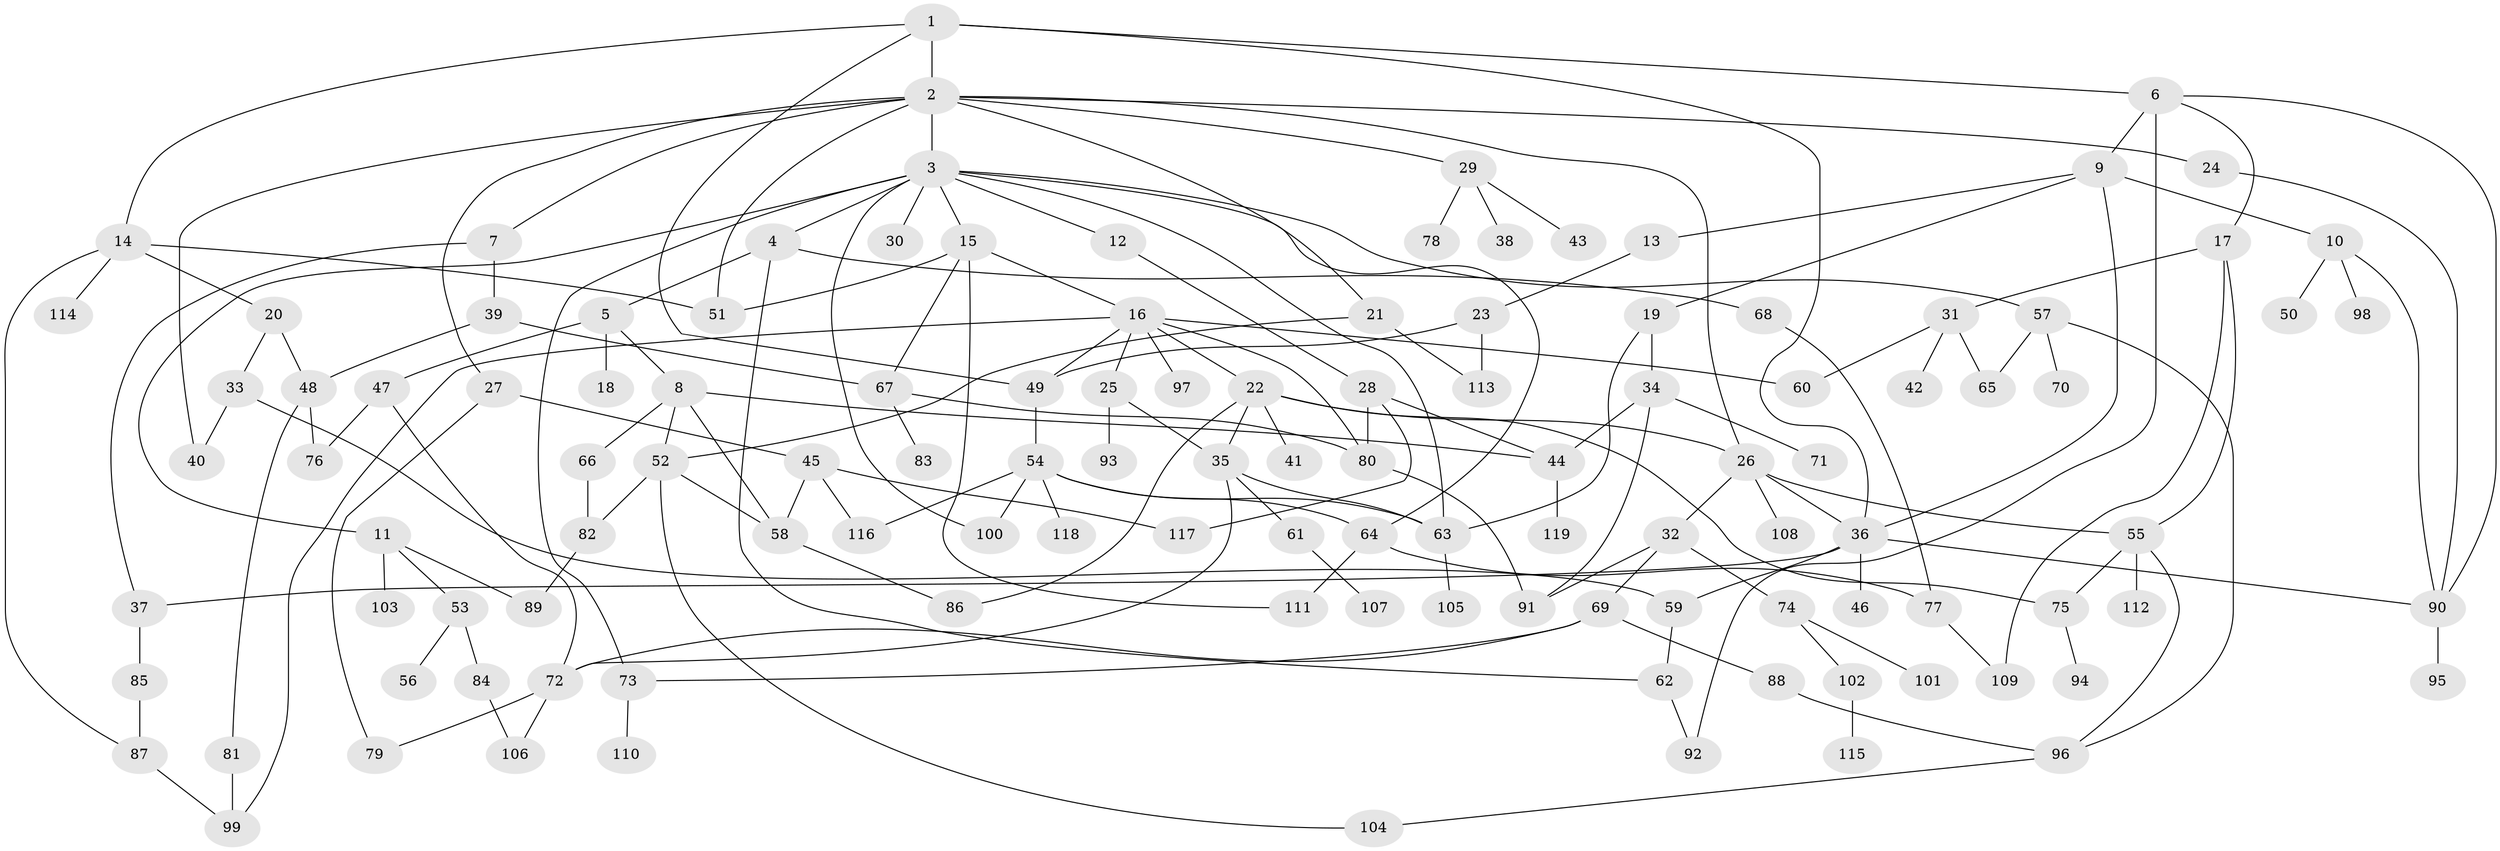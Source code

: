 // coarse degree distribution, {17: 0.02127659574468085, 21: 0.02127659574468085, 4: 0.0851063829787234, 8: 0.02127659574468085, 5: 0.0851063829787234, 3: 0.1702127659574468, 6: 0.0425531914893617, 7: 0.06382978723404255, 11: 0.02127659574468085, 2: 0.2127659574468085, 1: 0.2553191489361702}
// Generated by graph-tools (version 1.1) at 2025/17/03/04/25 18:17:08]
// undirected, 119 vertices, 175 edges
graph export_dot {
graph [start="1"]
  node [color=gray90,style=filled];
  1;
  2;
  3;
  4;
  5;
  6;
  7;
  8;
  9;
  10;
  11;
  12;
  13;
  14;
  15;
  16;
  17;
  18;
  19;
  20;
  21;
  22;
  23;
  24;
  25;
  26;
  27;
  28;
  29;
  30;
  31;
  32;
  33;
  34;
  35;
  36;
  37;
  38;
  39;
  40;
  41;
  42;
  43;
  44;
  45;
  46;
  47;
  48;
  49;
  50;
  51;
  52;
  53;
  54;
  55;
  56;
  57;
  58;
  59;
  60;
  61;
  62;
  63;
  64;
  65;
  66;
  67;
  68;
  69;
  70;
  71;
  72;
  73;
  74;
  75;
  76;
  77;
  78;
  79;
  80;
  81;
  82;
  83;
  84;
  85;
  86;
  87;
  88;
  89;
  90;
  91;
  92;
  93;
  94;
  95;
  96;
  97;
  98;
  99;
  100;
  101;
  102;
  103;
  104;
  105;
  106;
  107;
  108;
  109;
  110;
  111;
  112;
  113;
  114;
  115;
  116;
  117;
  118;
  119;
  1 -- 2;
  1 -- 6;
  1 -- 14;
  1 -- 36;
  1 -- 49;
  2 -- 3;
  2 -- 7;
  2 -- 21;
  2 -- 24;
  2 -- 27;
  2 -- 29;
  2 -- 40;
  2 -- 26;
  2 -- 51;
  3 -- 4;
  3 -- 11;
  3 -- 12;
  3 -- 15;
  3 -- 30;
  3 -- 57;
  3 -- 100;
  3 -- 64;
  3 -- 73;
  3 -- 63;
  4 -- 5;
  4 -- 62;
  4 -- 68;
  5 -- 8;
  5 -- 18;
  5 -- 47;
  6 -- 9;
  6 -- 17;
  6 -- 92;
  6 -- 90;
  7 -- 37;
  7 -- 39;
  8 -- 52;
  8 -- 66;
  8 -- 58;
  8 -- 44;
  9 -- 10;
  9 -- 13;
  9 -- 19;
  9 -- 36;
  10 -- 50;
  10 -- 98;
  10 -- 90;
  11 -- 53;
  11 -- 103;
  11 -- 89;
  12 -- 28;
  13 -- 23;
  14 -- 20;
  14 -- 87;
  14 -- 114;
  14 -- 51;
  15 -- 16;
  15 -- 51;
  15 -- 67;
  15 -- 111;
  16 -- 22;
  16 -- 25;
  16 -- 97;
  16 -- 99;
  16 -- 80;
  16 -- 49;
  16 -- 60;
  17 -- 31;
  17 -- 109;
  17 -- 55;
  19 -- 34;
  19 -- 63;
  20 -- 33;
  20 -- 48;
  21 -- 113;
  21 -- 52;
  22 -- 26;
  22 -- 41;
  22 -- 86;
  22 -- 75;
  22 -- 35;
  23 -- 113;
  23 -- 49;
  24 -- 90;
  25 -- 35;
  25 -- 93;
  26 -- 32;
  26 -- 55;
  26 -- 108;
  26 -- 36;
  27 -- 45;
  27 -- 79;
  28 -- 44;
  28 -- 117;
  28 -- 80;
  29 -- 38;
  29 -- 43;
  29 -- 78;
  31 -- 42;
  31 -- 60;
  31 -- 65;
  32 -- 69;
  32 -- 74;
  32 -- 91;
  33 -- 40;
  33 -- 59;
  34 -- 71;
  34 -- 91;
  34 -- 44;
  35 -- 61;
  35 -- 63;
  35 -- 72;
  36 -- 46;
  36 -- 59;
  36 -- 90;
  36 -- 37;
  37 -- 85;
  39 -- 48;
  39 -- 67;
  44 -- 119;
  45 -- 58;
  45 -- 116;
  45 -- 117;
  47 -- 72;
  47 -- 76;
  48 -- 81;
  48 -- 76;
  49 -- 54;
  52 -- 58;
  52 -- 82;
  52 -- 104;
  53 -- 56;
  53 -- 84;
  54 -- 63;
  54 -- 64;
  54 -- 116;
  54 -- 118;
  54 -- 100;
  55 -- 75;
  55 -- 112;
  55 -- 96;
  57 -- 65;
  57 -- 70;
  57 -- 96;
  58 -- 86;
  59 -- 62;
  61 -- 107;
  62 -- 92;
  63 -- 105;
  64 -- 111;
  64 -- 77;
  66 -- 82;
  67 -- 80;
  67 -- 83;
  68 -- 77;
  69 -- 73;
  69 -- 88;
  69 -- 72;
  72 -- 79;
  72 -- 106;
  73 -- 110;
  74 -- 101;
  74 -- 102;
  75 -- 94;
  77 -- 109;
  80 -- 91;
  81 -- 99;
  82 -- 89;
  84 -- 106;
  85 -- 87;
  87 -- 99;
  88 -- 96;
  90 -- 95;
  96 -- 104;
  102 -- 115;
}

